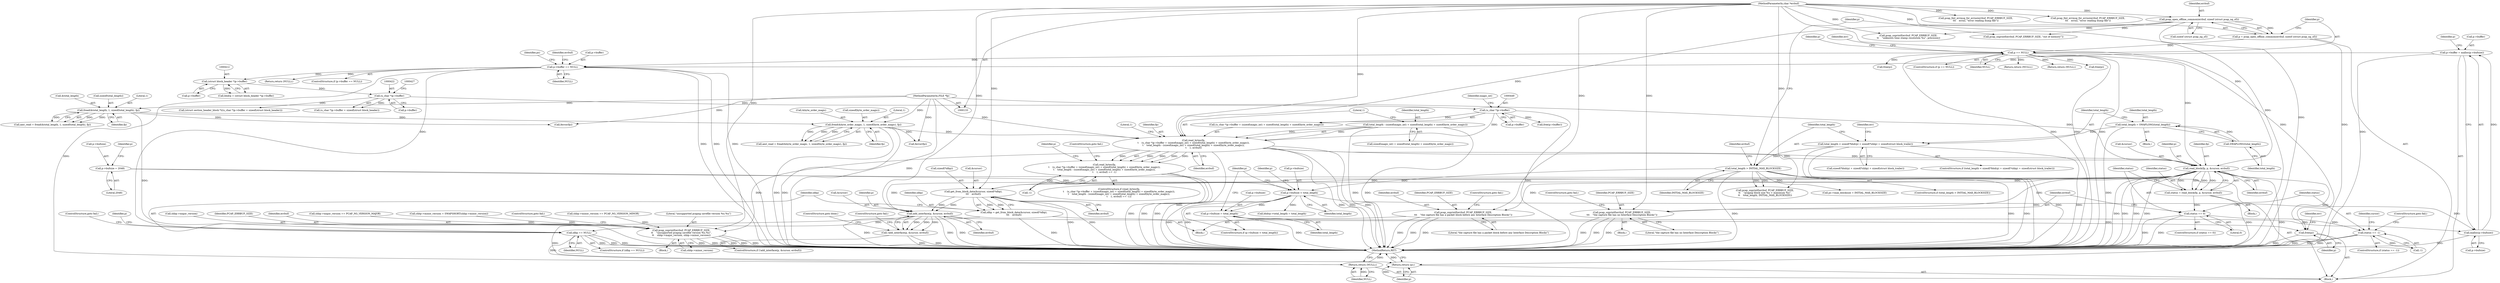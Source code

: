 digraph "0_libpcap_87d6bef033062f969e70fa40c43dfd945d5a20ab@API" {
"1000445" [label="(Call,read_bytes(fp,\n\t    (u_char *)p->buffer + (sizeof(magic_int) + sizeof(total_length) + sizeof(byte_order_magic)),\n\t    total_length - (sizeof(magic_int) + sizeof(total_length) + sizeof(byte_order_magic)),\n\t    1, errbuf))"];
"1000206" [label="(Call,fread(&byte_order_magic, 1, sizeof(byte_order_magic), fp))"];
"1000174" [label="(Call,fread(&total_length, 1, sizeof(total_length), fp))"];
"1000135" [label="(MethodParameterIn,FILE *fp)"];
"1000448" [label="(Call,(u_char *)p->buffer)"];
"1000421" [label="(Call,(u_char *)p->buffer)"];
"1000411" [label="(Call,(struct block_header *)p->buffer)"];
"1000386" [label="(Call,p->buffer == NULL)"];
"1000377" [label="(Call,p->buffer = malloc(p->bufsize))"];
"1000381" [label="(Call,malloc(p->bufsize))"];
"1000367" [label="(Call,p->bufsize < total_length)"];
"1000361" [label="(Call,p->bufsize = 2048)"];
"1000280" [label="(Call,total_length > INITIAL_MAX_BLOCKSIZE)"];
"1000260" [label="(Call,total_length < sizeof(*bhdrp) + sizeof(*shbp) + sizeof(struct block_trailer))"];
"1000255" [label="(Call,total_length = SWAPLONG(total_length))"];
"1000257" [label="(Call,SWAPLONG(total_length))"];
"1000372" [label="(Call,p->bufsize = total_length)"];
"1000303" [label="(Call,p == NULL)"];
"1000296" [label="(Call,p = pcap_open_offline_common(errbuf, sizeof (struct pcap_ng_sf)))"];
"1000298" [label="(Call,pcap_open_offline_common(errbuf, sizeof (struct pcap_ng_sf)))"];
"1000137" [label="(MethodParameterIn,char *errbuf)"];
"1000461" [label="(Call,total_length - (sizeof(magic_int) + sizeof(total_length) + sizeof(byte_order_magic)))"];
"1000444" [label="(Call,read_bytes(fp,\n\t    (u_char *)p->buffer + (sizeof(magic_int) + sizeof(total_length) + sizeof(byte_order_magic)),\n\t    total_length - (sizeof(magic_int) + sizeof(total_length) + sizeof(byte_order_magic)),\n\t    1, errbuf) == -1)"];
"1000511" [label="(Call,pcap_snprintf(errbuf, PCAP_ERRBUF_SIZE,\n\t\t    \"unsupported pcapng savefile version %u.%u\",\n\t\t    shbp->major_version, shbp->minor_version))"];
"1000547" [label="(Call,read_block(fp, p, &cursor, errbuf))"];
"1000545" [label="(Call,status = read_block(fp, p, &cursor, errbuf))"];
"1000554" [label="(Call,status == 0)"];
"1000564" [label="(Call,status == -1)"];
"1000558" [label="(Call,pcap_snprintf(errbuf, PCAP_ERRBUF_SIZE,\n\t\t\t    \"the capture file has no Interface Description Blocks\"))"];
"1000577" [label="(Call,get_from_block_data(&cursor, sizeof(*idbp),\n\t\t\t    errbuf))"];
"1000575" [label="(Call,idbp = get_from_block_data(&cursor, sizeof(*idbp),\n\t\t\t    errbuf))"];
"1000585" [label="(Call,idbp == NULL)"];
"1000705" [label="(Return,return (NULL);)"];
"1000612" [label="(Call,add_interface(p, &cursor, errbuf))"];
"1000611" [label="(Call,!add_interface(p, &cursor, errbuf))"];
"1000688" [label="(Return,return (p);)"];
"1000699" [label="(Call,free(p))"];
"1000622" [label="(Call,pcap_snprintf(errbuf, PCAP_ERRBUF_SIZE,\n\t\t\t    \"the capture file has a packet block before any Interface Description Blocks\"))"];
"1000471" [label="(Literal,1)"];
"1000571" [label="(Identifier,cursor)"];
"1000474" [label="(Literal,1)"];
"1000616" [label="(Identifier,errbuf)"];
"1000296" [label="(Call,p = pcap_open_offline_common(errbuf, sizeof (struct pcap_ng_sf)))"];
"1000553" [label="(ControlStructure,if (status == 0))"];
"1000257" [label="(Call,SWAPLONG(total_length))"];
"1000475" [label="(ControlStructure,goto fail;)"];
"1000298" [label="(Call,pcap_open_offline_common(errbuf, sizeof (struct pcap_ng_sf)))"];
"1000580" [label="(Call,sizeof(*idbp))"];
"1000555" [label="(Identifier,status)"];
"1000369" [label="(Identifier,p)"];
"1000262" [label="(Call,sizeof(*bhdrp) + sizeof(*shbp) + sizeof(struct block_trailer))"];
"1000548" [label="(Identifier,fp)"];
"1000583" [label="(Identifier,errbuf)"];
"1000204" [label="(Call,amt_read = fread(&byte_order_magic, 1, sizeof(byte_order_magic), fp))"];
"1000409" [label="(Call,bhdrp = (struct block_header *)p->buffer)"];
"1000367" [label="(Call,p->bufsize < total_length)"];
"1000280" [label="(Call,total_length > INITIAL_MAX_BLOCKSIZE)"];
"1000561" [label="(Literal,\"the capture file has no Interface Description Blocks\")"];
"1000309" [label="(Identifier,err)"];
"1000392" [label="(Call,pcap_snprintf(errbuf, PCAP_ERRBUF_SIZE, \"out of memory\"))"];
"1000366" [label="(ControlStructure,if (p->bufsize < total_length))"];
"1000282" [label="(Identifier,INITIAL_MAX_BLOCKSIZE)"];
"1000139" [label="(Block,)"];
"1000455" [label="(Identifier,magic_int)"];
"1000511" [label="(Call,pcap_snprintf(errbuf, PCAP_ERRBUF_SIZE,\n\t\t    \"unsupported pcapng savefile version %u.%u\",\n\t\t    shbp->major_version, shbp->minor_version))"];
"1000390" [label="(Identifier,NULL)"];
"1000461" [label="(Call,total_length - (sizeof(magic_int) + sizeof(total_length) + sizeof(byte_order_magic)))"];
"1000611" [label="(Call,!add_interface(p, &cursor, errbuf))"];
"1000446" [label="(Identifier,fp)"];
"1000614" [label="(Call,&cursor)"];
"1000699" [label="(Call,free(p))"];
"1000462" [label="(Identifier,total_length)"];
"1000547" [label="(Call,read_block(fp, p, &cursor, errbuf))"];
"1000377" [label="(Call,p->buffer = malloc(p->bufsize))"];
"1000591" [label="(Identifier,p)"];
"1000550" [label="(Call,&cursor)"];
"1000284" [label="(Call,pcap_snprintf(errbuf, PCAP_ERRBUF_SIZE,\n\t\t    \"pcapng block size %u > maximum %u\",\n\t\t    total_length, INITIAL_MAX_BLOCKSIZE))"];
"1000473" [label="(Call,-1)"];
"1000576" [label="(Identifier,idbp)"];
"1000566" [label="(Call,-1)"];
"1000402" [label="(Return,return (NULL);)"];
"1000396" [label="(Call,free(p))"];
"1000206" [label="(Call,fread(&byte_order_magic, 1, sizeof(byte_order_magic), fp))"];
"1000255" [label="(Call,total_length = SWAPLONG(total_length))"];
"1000300" [label="(Call,sizeof (struct pcap_ng_sf))"];
"1000223" [label="(Call,pcap_fmt_errmsg_for_errno(errbuf, PCAP_ERRBUF_SIZE,\n\t\t\t    errno, \"error reading dump file\"))"];
"1000588" [label="(ControlStructure,goto fail;)"];
"1000207" [label="(Call,&byte_order_magic)"];
"1000707" [label="(MethodReturn,RET)"];
"1000404" [label="(Call,ps->max_blocksize = INITIAL_MAX_BLOCKSIZE)"];
"1000586" [label="(Identifier,idbp)"];
"1000180" [label="(Identifier,fp)"];
"1000373" [label="(Call,p->bufsize)"];
"1000703" [label="(Identifier,err)"];
"1000612" [label="(Call,add_interface(p, &cursor, errbuf))"];
"1000382" [label="(Call,p->bufsize)"];
"1000362" [label="(Call,p->bufsize)"];
"1000260" [label="(Call,total_length < sizeof(*bhdrp) + sizeof(*shbp) + sizeof(struct block_trailer))"];
"1000489" [label="(Call,shbp->minor_version = SWAPSHORT(shbp->minor_version))"];
"1000305" [label="(Identifier,NULL)"];
"1000279" [label="(ControlStructure,if (total_length > INITIAL_MAX_BLOCKSIZE))"];
"1000577" [label="(Call,get_from_block_data(&cursor, sizeof(*idbp),\n\t\t\t    errbuf))"];
"1000549" [label="(Identifier,p)"];
"1000447" [label="(Call,(u_char *)p->buffer + (sizeof(magic_int) + sizeof(total_length) + sizeof(byte_order_magic)))"];
"1000135" [label="(MethodParameterIn,FILE *fp)"];
"1000387" [label="(Call,p->buffer)"];
"1000346" [label="(Call,free(p))"];
"1000177" [label="(Literal,1)"];
"1000220" [label="(Call,ferror(fp))"];
"1000433" [label="(Call,bhdrp->total_length = total_length)"];
"1000388" [label="(Identifier,p)"];
"1000562" [label="(ControlStructure,goto fail;)"];
"1000695" [label="(Call,free(p->buffer))"];
"1000303" [label="(Call,p == NULL)"];
"1000371" [label="(Identifier,total_length)"];
"1000299" [label="(Identifier,errbuf)"];
"1000302" [label="(ControlStructure,if (p == NULL))"];
"1000626" [label="(ControlStructure,goto fail;)"];
"1000565" [label="(Identifier,status)"];
"1000385" [label="(ControlStructure,if (p->buffer == NULL))"];
"1000545" [label="(Call,status = read_block(fp, p, &cursor, errbuf))"];
"1000341" [label="(Call,pcap_snprintf(errbuf, PCAP_ERRBUF_SIZE,\n\t\t    \"unknown time stamp resolution %u\", precision))"];
"1000421" [label="(Call,(u_char *)p->buffer)"];
"1000700" [label="(Identifier,p)"];
"1000443" [label="(ControlStructure,if (read_bytes(fp,\n\t    (u_char *)p->buffer + (sizeof(magic_int) + sizeof(total_length) + sizeof(byte_order_magic)),\n\t    total_length - (sizeof(magic_int) + sizeof(total_length) + sizeof(byte_order_magic)),\n\t    1, errbuf) == -1))"];
"1000510" [label="(Block,)"];
"1000423" [label="(Call,p->buffer)"];
"1000521" [label="(ControlStructure,goto fail;)"];
"1000174" [label="(Call,fread(&total_length, 1, sizeof(total_length), fp))"];
"1000372" [label="(Call,p->bufsize = total_length)"];
"1000689" [label="(Identifier,p)"];
"1000368" [label="(Call,p->bufsize)"];
"1000418" [label="(Call,(struct section_header_block *)((u_char *)p->buffer + sizeof(struct block_header)))"];
"1000191" [label="(Call,pcap_fmt_errmsg_for_errno(errbuf, PCAP_ERRBUF_SIZE,\n\t\t\t    errno, \"error reading dump file\"))"];
"1000386" [label="(Call,p->buffer == NULL)"];
"1000210" [label="(Call,sizeof(byte_order_magic))"];
"1000450" [label="(Call,p->buffer)"];
"1000622" [label="(Call,pcap_snprintf(errbuf, PCAP_ERRBUF_SIZE,\n\t\t\t    \"the capture file has a packet block before any Interface Description Blocks\"))"];
"1000557" [label="(Block,)"];
"1000564" [label="(Call,status == -1)"];
"1000137" [label="(MethodParameterIn,char *errbuf)"];
"1000505" [label="(Call,shbp->minor_version == PCAP_NG_VERSION_MINOR)"];
"1000623" [label="(Identifier,errbuf)"];
"1000374" [label="(Identifier,p)"];
"1000175" [label="(Call,&total_length)"];
"1000297" [label="(Identifier,p)"];
"1000559" [label="(Identifier,errbuf)"];
"1000285" [label="(Identifier,errbuf)"];
"1000568" [label="(ControlStructure,goto fail;)"];
"1000705" [label="(Return,return (NULL);)"];
"1000558" [label="(Call,pcap_snprintf(errbuf, PCAP_ERRBUF_SIZE,\n\t\t\t    \"the capture file has no Interface Description Blocks\"))"];
"1000315" [label="(Identifier,p)"];
"1000560" [label="(Identifier,PCAP_ERRBUF_SIZE)"];
"1000610" [label="(ControlStructure,if (!add_interface(p, &cursor, errbuf)))"];
"1000256" [label="(Identifier,total_length)"];
"1000563" [label="(ControlStructure,if (status == -1))"];
"1000381" [label="(Call,malloc(p->bufsize))"];
"1000209" [label="(Literal,1)"];
"1000587" [label="(Identifier,NULL)"];
"1000514" [label="(Literal,\"unsupported pcapng savefile version %u.%u\")"];
"1000259" [label="(ControlStructure,if (total_length < sizeof(*bhdrp) + sizeof(*shbp) + sizeof(struct block_trailer)))"];
"1000617" [label="(ControlStructure,goto fail;)"];
"1000376" [label="(Identifier,total_length)"];
"1000365" [label="(Literal,2048)"];
"1000544" [label="(Block,)"];
"1000378" [label="(Call,p->buffer)"];
"1000275" [label="(Identifier,err)"];
"1000584" [label="(ControlStructure,if (idbp == NULL))"];
"1000552" [label="(Identifier,errbuf)"];
"1000352" [label="(Return,return (NULL);)"];
"1000515" [label="(Call,shbp->major_version)"];
"1000556" [label="(Literal,0)"];
"1000178" [label="(Call,sizeof(total_length))"];
"1000513" [label="(Identifier,PCAP_ERRBUF_SIZE)"];
"1000258" [label="(Identifier,total_length)"];
"1000706" [label="(Identifier,NULL)"];
"1000624" [label="(Identifier,PCAP_ERRBUF_SIZE)"];
"1000578" [label="(Call,&cursor)"];
"1000361" [label="(Call,p->bufsize = 2048)"];
"1000585" [label="(Call,idbp == NULL)"];
"1000444" [label="(Call,read_bytes(fp,\n\t    (u_char *)p->buffer + (sizeof(magic_int) + sizeof(total_length) + sizeof(byte_order_magic)),\n\t    total_length - (sizeof(magic_int) + sizeof(total_length) + sizeof(byte_order_magic)),\n\t    1, errbuf) == -1)"];
"1000512" [label="(Identifier,errbuf)"];
"1000240" [label="(Block,)"];
"1000463" [label="(Call,sizeof(magic_int) + sizeof(total_length) + sizeof(byte_order_magic))"];
"1000411" [label="(Call,(struct block_header *)p->buffer)"];
"1000448" [label="(Call,(u_char *)p->buffer)"];
"1000554" [label="(Call,status == 0)"];
"1000613" [label="(Identifier,p)"];
"1000379" [label="(Identifier,p)"];
"1000172" [label="(Call,amt_read = fread(&total_length, 1, sizeof(total_length), fp))"];
"1000688" [label="(Return,return (p);)"];
"1000625" [label="(Literal,\"the capture file has a packet block before any Interface Description Blocks\")"];
"1000573" [label="(Block,)"];
"1000478" [label="(Identifier,p)"];
"1000575" [label="(Call,idbp = get_from_block_data(&cursor, sizeof(*idbp),\n\t\t\t    errbuf))"];
"1000546" [label="(Identifier,status)"];
"1000406" [label="(Identifier,ps)"];
"1000212" [label="(Identifier,fp)"];
"1000413" [label="(Call,p->buffer)"];
"1000500" [label="(Call,shbp->major_version == PCAP_NG_VERSION_MAJOR)"];
"1000304" [label="(Identifier,p)"];
"1000188" [label="(Call,ferror(fp))"];
"1000261" [label="(Identifier,total_length)"];
"1000518" [label="(Call,shbp->minor_version)"];
"1000445" [label="(Call,read_bytes(fp,\n\t    (u_char *)p->buffer + (sizeof(magic_int) + sizeof(total_length) + sizeof(byte_order_magic)),\n\t    total_length - (sizeof(magic_int) + sizeof(total_length) + sizeof(byte_order_magic)),\n\t    1, errbuf))"];
"1000472" [label="(Identifier,errbuf)"];
"1000618" [label="(ControlStructure,goto done;)"];
"1000393" [label="(Identifier,errbuf)"];
"1000420" [label="(Call,(u_char *)p->buffer + sizeof(struct block_header))"];
"1000311" [label="(Return,return (NULL);)"];
"1000281" [label="(Identifier,total_length)"];
"1000445" -> "1000444"  [label="AST: "];
"1000445" -> "1000472"  [label="CFG: "];
"1000446" -> "1000445"  [label="AST: "];
"1000447" -> "1000445"  [label="AST: "];
"1000461" -> "1000445"  [label="AST: "];
"1000471" -> "1000445"  [label="AST: "];
"1000472" -> "1000445"  [label="AST: "];
"1000474" -> "1000445"  [label="CFG: "];
"1000445" -> "1000707"  [label="DDG: "];
"1000445" -> "1000707"  [label="DDG: "];
"1000445" -> "1000707"  [label="DDG: "];
"1000445" -> "1000707"  [label="DDG: "];
"1000445" -> "1000444"  [label="DDG: "];
"1000445" -> "1000444"  [label="DDG: "];
"1000445" -> "1000444"  [label="DDG: "];
"1000445" -> "1000444"  [label="DDG: "];
"1000445" -> "1000444"  [label="DDG: "];
"1000206" -> "1000445"  [label="DDG: "];
"1000135" -> "1000445"  [label="DDG: "];
"1000448" -> "1000445"  [label="DDG: "];
"1000461" -> "1000445"  [label="DDG: "];
"1000461" -> "1000445"  [label="DDG: "];
"1000298" -> "1000445"  [label="DDG: "];
"1000137" -> "1000445"  [label="DDG: "];
"1000445" -> "1000511"  [label="DDG: "];
"1000445" -> "1000547"  [label="DDG: "];
"1000445" -> "1000547"  [label="DDG: "];
"1000206" -> "1000204"  [label="AST: "];
"1000206" -> "1000212"  [label="CFG: "];
"1000207" -> "1000206"  [label="AST: "];
"1000209" -> "1000206"  [label="AST: "];
"1000210" -> "1000206"  [label="AST: "];
"1000212" -> "1000206"  [label="AST: "];
"1000204" -> "1000206"  [label="CFG: "];
"1000206" -> "1000707"  [label="DDG: "];
"1000206" -> "1000707"  [label="DDG: "];
"1000206" -> "1000204"  [label="DDG: "];
"1000206" -> "1000204"  [label="DDG: "];
"1000206" -> "1000204"  [label="DDG: "];
"1000174" -> "1000206"  [label="DDG: "];
"1000135" -> "1000206"  [label="DDG: "];
"1000206" -> "1000220"  [label="DDG: "];
"1000174" -> "1000172"  [label="AST: "];
"1000174" -> "1000180"  [label="CFG: "];
"1000175" -> "1000174"  [label="AST: "];
"1000177" -> "1000174"  [label="AST: "];
"1000178" -> "1000174"  [label="AST: "];
"1000180" -> "1000174"  [label="AST: "];
"1000172" -> "1000174"  [label="CFG: "];
"1000174" -> "1000707"  [label="DDG: "];
"1000174" -> "1000172"  [label="DDG: "];
"1000174" -> "1000172"  [label="DDG: "];
"1000174" -> "1000172"  [label="DDG: "];
"1000135" -> "1000174"  [label="DDG: "];
"1000174" -> "1000188"  [label="DDG: "];
"1000135" -> "1000133"  [label="AST: "];
"1000135" -> "1000707"  [label="DDG: "];
"1000135" -> "1000188"  [label="DDG: "];
"1000135" -> "1000220"  [label="DDG: "];
"1000135" -> "1000547"  [label="DDG: "];
"1000448" -> "1000447"  [label="AST: "];
"1000448" -> "1000450"  [label="CFG: "];
"1000449" -> "1000448"  [label="AST: "];
"1000450" -> "1000448"  [label="AST: "];
"1000455" -> "1000448"  [label="CFG: "];
"1000448" -> "1000707"  [label="DDG: "];
"1000448" -> "1000447"  [label="DDG: "];
"1000421" -> "1000448"  [label="DDG: "];
"1000448" -> "1000695"  [label="DDG: "];
"1000421" -> "1000420"  [label="AST: "];
"1000421" -> "1000423"  [label="CFG: "];
"1000422" -> "1000421"  [label="AST: "];
"1000423" -> "1000421"  [label="AST: "];
"1000427" -> "1000421"  [label="CFG: "];
"1000421" -> "1000418"  [label="DDG: "];
"1000421" -> "1000420"  [label="DDG: "];
"1000411" -> "1000421"  [label="DDG: "];
"1000411" -> "1000409"  [label="AST: "];
"1000411" -> "1000413"  [label="CFG: "];
"1000412" -> "1000411"  [label="AST: "];
"1000413" -> "1000411"  [label="AST: "];
"1000409" -> "1000411"  [label="CFG: "];
"1000411" -> "1000409"  [label="DDG: "];
"1000386" -> "1000411"  [label="DDG: "];
"1000386" -> "1000385"  [label="AST: "];
"1000386" -> "1000390"  [label="CFG: "];
"1000387" -> "1000386"  [label="AST: "];
"1000390" -> "1000386"  [label="AST: "];
"1000393" -> "1000386"  [label="CFG: "];
"1000406" -> "1000386"  [label="CFG: "];
"1000386" -> "1000707"  [label="DDG: "];
"1000386" -> "1000707"  [label="DDG: "];
"1000386" -> "1000707"  [label="DDG: "];
"1000377" -> "1000386"  [label="DDG: "];
"1000303" -> "1000386"  [label="DDG: "];
"1000386" -> "1000402"  [label="DDG: "];
"1000386" -> "1000585"  [label="DDG: "];
"1000386" -> "1000705"  [label="DDG: "];
"1000377" -> "1000139"  [label="AST: "];
"1000377" -> "1000381"  [label="CFG: "];
"1000378" -> "1000377"  [label="AST: "];
"1000381" -> "1000377"  [label="AST: "];
"1000388" -> "1000377"  [label="CFG: "];
"1000377" -> "1000707"  [label="DDG: "];
"1000381" -> "1000377"  [label="DDG: "];
"1000381" -> "1000382"  [label="CFG: "];
"1000382" -> "1000381"  [label="AST: "];
"1000381" -> "1000707"  [label="DDG: "];
"1000367" -> "1000381"  [label="DDG: "];
"1000372" -> "1000381"  [label="DDG: "];
"1000367" -> "1000366"  [label="AST: "];
"1000367" -> "1000371"  [label="CFG: "];
"1000368" -> "1000367"  [label="AST: "];
"1000371" -> "1000367"  [label="AST: "];
"1000374" -> "1000367"  [label="CFG: "];
"1000379" -> "1000367"  [label="CFG: "];
"1000367" -> "1000707"  [label="DDG: "];
"1000367" -> "1000707"  [label="DDG: "];
"1000361" -> "1000367"  [label="DDG: "];
"1000280" -> "1000367"  [label="DDG: "];
"1000367" -> "1000372"  [label="DDG: "];
"1000367" -> "1000433"  [label="DDG: "];
"1000361" -> "1000139"  [label="AST: "];
"1000361" -> "1000365"  [label="CFG: "];
"1000362" -> "1000361"  [label="AST: "];
"1000365" -> "1000361"  [label="AST: "];
"1000369" -> "1000361"  [label="CFG: "];
"1000280" -> "1000279"  [label="AST: "];
"1000280" -> "1000282"  [label="CFG: "];
"1000281" -> "1000280"  [label="AST: "];
"1000282" -> "1000280"  [label="AST: "];
"1000285" -> "1000280"  [label="CFG: "];
"1000297" -> "1000280"  [label="CFG: "];
"1000280" -> "1000707"  [label="DDG: "];
"1000280" -> "1000707"  [label="DDG: "];
"1000280" -> "1000707"  [label="DDG: "];
"1000260" -> "1000280"  [label="DDG: "];
"1000280" -> "1000284"  [label="DDG: "];
"1000280" -> "1000284"  [label="DDG: "];
"1000280" -> "1000404"  [label="DDG: "];
"1000260" -> "1000259"  [label="AST: "];
"1000260" -> "1000262"  [label="CFG: "];
"1000261" -> "1000260"  [label="AST: "];
"1000262" -> "1000260"  [label="AST: "];
"1000275" -> "1000260"  [label="CFG: "];
"1000281" -> "1000260"  [label="CFG: "];
"1000260" -> "1000707"  [label="DDG: "];
"1000260" -> "1000707"  [label="DDG: "];
"1000260" -> "1000707"  [label="DDG: "];
"1000255" -> "1000260"  [label="DDG: "];
"1000255" -> "1000240"  [label="AST: "];
"1000255" -> "1000257"  [label="CFG: "];
"1000256" -> "1000255"  [label="AST: "];
"1000257" -> "1000255"  [label="AST: "];
"1000261" -> "1000255"  [label="CFG: "];
"1000255" -> "1000707"  [label="DDG: "];
"1000257" -> "1000255"  [label="DDG: "];
"1000257" -> "1000258"  [label="CFG: "];
"1000258" -> "1000257"  [label="AST: "];
"1000372" -> "1000366"  [label="AST: "];
"1000372" -> "1000376"  [label="CFG: "];
"1000373" -> "1000372"  [label="AST: "];
"1000376" -> "1000372"  [label="AST: "];
"1000379" -> "1000372"  [label="CFG: "];
"1000372" -> "1000707"  [label="DDG: "];
"1000303" -> "1000302"  [label="AST: "];
"1000303" -> "1000305"  [label="CFG: "];
"1000304" -> "1000303"  [label="AST: "];
"1000305" -> "1000303"  [label="AST: "];
"1000309" -> "1000303"  [label="CFG: "];
"1000315" -> "1000303"  [label="CFG: "];
"1000303" -> "1000707"  [label="DDG: "];
"1000303" -> "1000707"  [label="DDG: "];
"1000303" -> "1000707"  [label="DDG: "];
"1000296" -> "1000303"  [label="DDG: "];
"1000303" -> "1000311"  [label="DDG: "];
"1000303" -> "1000346"  [label="DDG: "];
"1000303" -> "1000352"  [label="DDG: "];
"1000303" -> "1000396"  [label="DDG: "];
"1000303" -> "1000547"  [label="DDG: "];
"1000303" -> "1000699"  [label="DDG: "];
"1000296" -> "1000139"  [label="AST: "];
"1000296" -> "1000298"  [label="CFG: "];
"1000297" -> "1000296"  [label="AST: "];
"1000298" -> "1000296"  [label="AST: "];
"1000304" -> "1000296"  [label="CFG: "];
"1000296" -> "1000707"  [label="DDG: "];
"1000298" -> "1000296"  [label="DDG: "];
"1000298" -> "1000300"  [label="CFG: "];
"1000299" -> "1000298"  [label="AST: "];
"1000300" -> "1000298"  [label="AST: "];
"1000298" -> "1000707"  [label="DDG: "];
"1000137" -> "1000298"  [label="DDG: "];
"1000298" -> "1000341"  [label="DDG: "];
"1000298" -> "1000392"  [label="DDG: "];
"1000137" -> "1000133"  [label="AST: "];
"1000137" -> "1000707"  [label="DDG: "];
"1000137" -> "1000191"  [label="DDG: "];
"1000137" -> "1000223"  [label="DDG: "];
"1000137" -> "1000284"  [label="DDG: "];
"1000137" -> "1000341"  [label="DDG: "];
"1000137" -> "1000392"  [label="DDG: "];
"1000137" -> "1000511"  [label="DDG: "];
"1000137" -> "1000547"  [label="DDG: "];
"1000137" -> "1000558"  [label="DDG: "];
"1000137" -> "1000577"  [label="DDG: "];
"1000137" -> "1000612"  [label="DDG: "];
"1000137" -> "1000622"  [label="DDG: "];
"1000461" -> "1000463"  [label="CFG: "];
"1000462" -> "1000461"  [label="AST: "];
"1000463" -> "1000461"  [label="AST: "];
"1000471" -> "1000461"  [label="CFG: "];
"1000461" -> "1000707"  [label="DDG: "];
"1000461" -> "1000707"  [label="DDG: "];
"1000444" -> "1000443"  [label="AST: "];
"1000444" -> "1000473"  [label="CFG: "];
"1000473" -> "1000444"  [label="AST: "];
"1000475" -> "1000444"  [label="CFG: "];
"1000478" -> "1000444"  [label="CFG: "];
"1000444" -> "1000707"  [label="DDG: "];
"1000444" -> "1000707"  [label="DDG: "];
"1000444" -> "1000707"  [label="DDG: "];
"1000473" -> "1000444"  [label="DDG: "];
"1000511" -> "1000510"  [label="AST: "];
"1000511" -> "1000518"  [label="CFG: "];
"1000512" -> "1000511"  [label="AST: "];
"1000513" -> "1000511"  [label="AST: "];
"1000514" -> "1000511"  [label="AST: "];
"1000515" -> "1000511"  [label="AST: "];
"1000518" -> "1000511"  [label="AST: "];
"1000521" -> "1000511"  [label="CFG: "];
"1000511" -> "1000707"  [label="DDG: "];
"1000511" -> "1000707"  [label="DDG: "];
"1000511" -> "1000707"  [label="DDG: "];
"1000511" -> "1000707"  [label="DDG: "];
"1000511" -> "1000707"  [label="DDG: "];
"1000500" -> "1000511"  [label="DDG: "];
"1000505" -> "1000511"  [label="DDG: "];
"1000489" -> "1000511"  [label="DDG: "];
"1000547" -> "1000545"  [label="AST: "];
"1000547" -> "1000552"  [label="CFG: "];
"1000548" -> "1000547"  [label="AST: "];
"1000549" -> "1000547"  [label="AST: "];
"1000550" -> "1000547"  [label="AST: "];
"1000552" -> "1000547"  [label="AST: "];
"1000545" -> "1000547"  [label="CFG: "];
"1000547" -> "1000707"  [label="DDG: "];
"1000547" -> "1000707"  [label="DDG: "];
"1000547" -> "1000707"  [label="DDG: "];
"1000547" -> "1000707"  [label="DDG: "];
"1000547" -> "1000545"  [label="DDG: "];
"1000547" -> "1000545"  [label="DDG: "];
"1000547" -> "1000545"  [label="DDG: "];
"1000547" -> "1000545"  [label="DDG: "];
"1000547" -> "1000558"  [label="DDG: "];
"1000547" -> "1000577"  [label="DDG: "];
"1000547" -> "1000577"  [label="DDG: "];
"1000547" -> "1000612"  [label="DDG: "];
"1000547" -> "1000622"  [label="DDG: "];
"1000547" -> "1000688"  [label="DDG: "];
"1000547" -> "1000699"  [label="DDG: "];
"1000545" -> "1000544"  [label="AST: "];
"1000546" -> "1000545"  [label="AST: "];
"1000555" -> "1000545"  [label="CFG: "];
"1000545" -> "1000707"  [label="DDG: "];
"1000545" -> "1000554"  [label="DDG: "];
"1000554" -> "1000553"  [label="AST: "];
"1000554" -> "1000556"  [label="CFG: "];
"1000555" -> "1000554"  [label="AST: "];
"1000556" -> "1000554"  [label="AST: "];
"1000559" -> "1000554"  [label="CFG: "];
"1000565" -> "1000554"  [label="CFG: "];
"1000554" -> "1000707"  [label="DDG: "];
"1000554" -> "1000707"  [label="DDG: "];
"1000554" -> "1000564"  [label="DDG: "];
"1000564" -> "1000563"  [label="AST: "];
"1000564" -> "1000566"  [label="CFG: "];
"1000565" -> "1000564"  [label="AST: "];
"1000566" -> "1000564"  [label="AST: "];
"1000568" -> "1000564"  [label="CFG: "];
"1000571" -> "1000564"  [label="CFG: "];
"1000564" -> "1000707"  [label="DDG: "];
"1000564" -> "1000707"  [label="DDG: "];
"1000564" -> "1000707"  [label="DDG: "];
"1000566" -> "1000564"  [label="DDG: "];
"1000558" -> "1000557"  [label="AST: "];
"1000558" -> "1000561"  [label="CFG: "];
"1000559" -> "1000558"  [label="AST: "];
"1000560" -> "1000558"  [label="AST: "];
"1000561" -> "1000558"  [label="AST: "];
"1000562" -> "1000558"  [label="CFG: "];
"1000558" -> "1000707"  [label="DDG: "];
"1000558" -> "1000707"  [label="DDG: "];
"1000558" -> "1000707"  [label="DDG: "];
"1000577" -> "1000575"  [label="AST: "];
"1000577" -> "1000583"  [label="CFG: "];
"1000578" -> "1000577"  [label="AST: "];
"1000580" -> "1000577"  [label="AST: "];
"1000583" -> "1000577"  [label="AST: "];
"1000575" -> "1000577"  [label="CFG: "];
"1000577" -> "1000707"  [label="DDG: "];
"1000577" -> "1000707"  [label="DDG: "];
"1000577" -> "1000575"  [label="DDG: "];
"1000577" -> "1000575"  [label="DDG: "];
"1000577" -> "1000612"  [label="DDG: "];
"1000577" -> "1000612"  [label="DDG: "];
"1000575" -> "1000573"  [label="AST: "];
"1000576" -> "1000575"  [label="AST: "];
"1000586" -> "1000575"  [label="CFG: "];
"1000575" -> "1000707"  [label="DDG: "];
"1000575" -> "1000585"  [label="DDG: "];
"1000585" -> "1000584"  [label="AST: "];
"1000585" -> "1000587"  [label="CFG: "];
"1000586" -> "1000585"  [label="AST: "];
"1000587" -> "1000585"  [label="AST: "];
"1000588" -> "1000585"  [label="CFG: "];
"1000591" -> "1000585"  [label="CFG: "];
"1000585" -> "1000707"  [label="DDG: "];
"1000585" -> "1000707"  [label="DDG: "];
"1000585" -> "1000707"  [label="DDG: "];
"1000585" -> "1000705"  [label="DDG: "];
"1000705" -> "1000139"  [label="AST: "];
"1000705" -> "1000706"  [label="CFG: "];
"1000706" -> "1000705"  [label="AST: "];
"1000707" -> "1000705"  [label="CFG: "];
"1000705" -> "1000707"  [label="DDG: "];
"1000706" -> "1000705"  [label="DDG: "];
"1000612" -> "1000611"  [label="AST: "];
"1000612" -> "1000616"  [label="CFG: "];
"1000613" -> "1000612"  [label="AST: "];
"1000614" -> "1000612"  [label="AST: "];
"1000616" -> "1000612"  [label="AST: "];
"1000611" -> "1000612"  [label="CFG: "];
"1000612" -> "1000707"  [label="DDG: "];
"1000612" -> "1000707"  [label="DDG: "];
"1000612" -> "1000707"  [label="DDG: "];
"1000612" -> "1000611"  [label="DDG: "];
"1000612" -> "1000611"  [label="DDG: "];
"1000612" -> "1000611"  [label="DDG: "];
"1000612" -> "1000688"  [label="DDG: "];
"1000612" -> "1000699"  [label="DDG: "];
"1000611" -> "1000610"  [label="AST: "];
"1000617" -> "1000611"  [label="CFG: "];
"1000618" -> "1000611"  [label="CFG: "];
"1000611" -> "1000707"  [label="DDG: "];
"1000611" -> "1000707"  [label="DDG: "];
"1000688" -> "1000139"  [label="AST: "];
"1000688" -> "1000689"  [label="CFG: "];
"1000689" -> "1000688"  [label="AST: "];
"1000707" -> "1000688"  [label="CFG: "];
"1000688" -> "1000707"  [label="DDG: "];
"1000689" -> "1000688"  [label="DDG: "];
"1000699" -> "1000139"  [label="AST: "];
"1000699" -> "1000700"  [label="CFG: "];
"1000700" -> "1000699"  [label="AST: "];
"1000703" -> "1000699"  [label="CFG: "];
"1000699" -> "1000707"  [label="DDG: "];
"1000622" -> "1000573"  [label="AST: "];
"1000622" -> "1000625"  [label="CFG: "];
"1000623" -> "1000622"  [label="AST: "];
"1000624" -> "1000622"  [label="AST: "];
"1000625" -> "1000622"  [label="AST: "];
"1000626" -> "1000622"  [label="CFG: "];
"1000622" -> "1000707"  [label="DDG: "];
"1000622" -> "1000707"  [label="DDG: "];
"1000622" -> "1000707"  [label="DDG: "];
}
